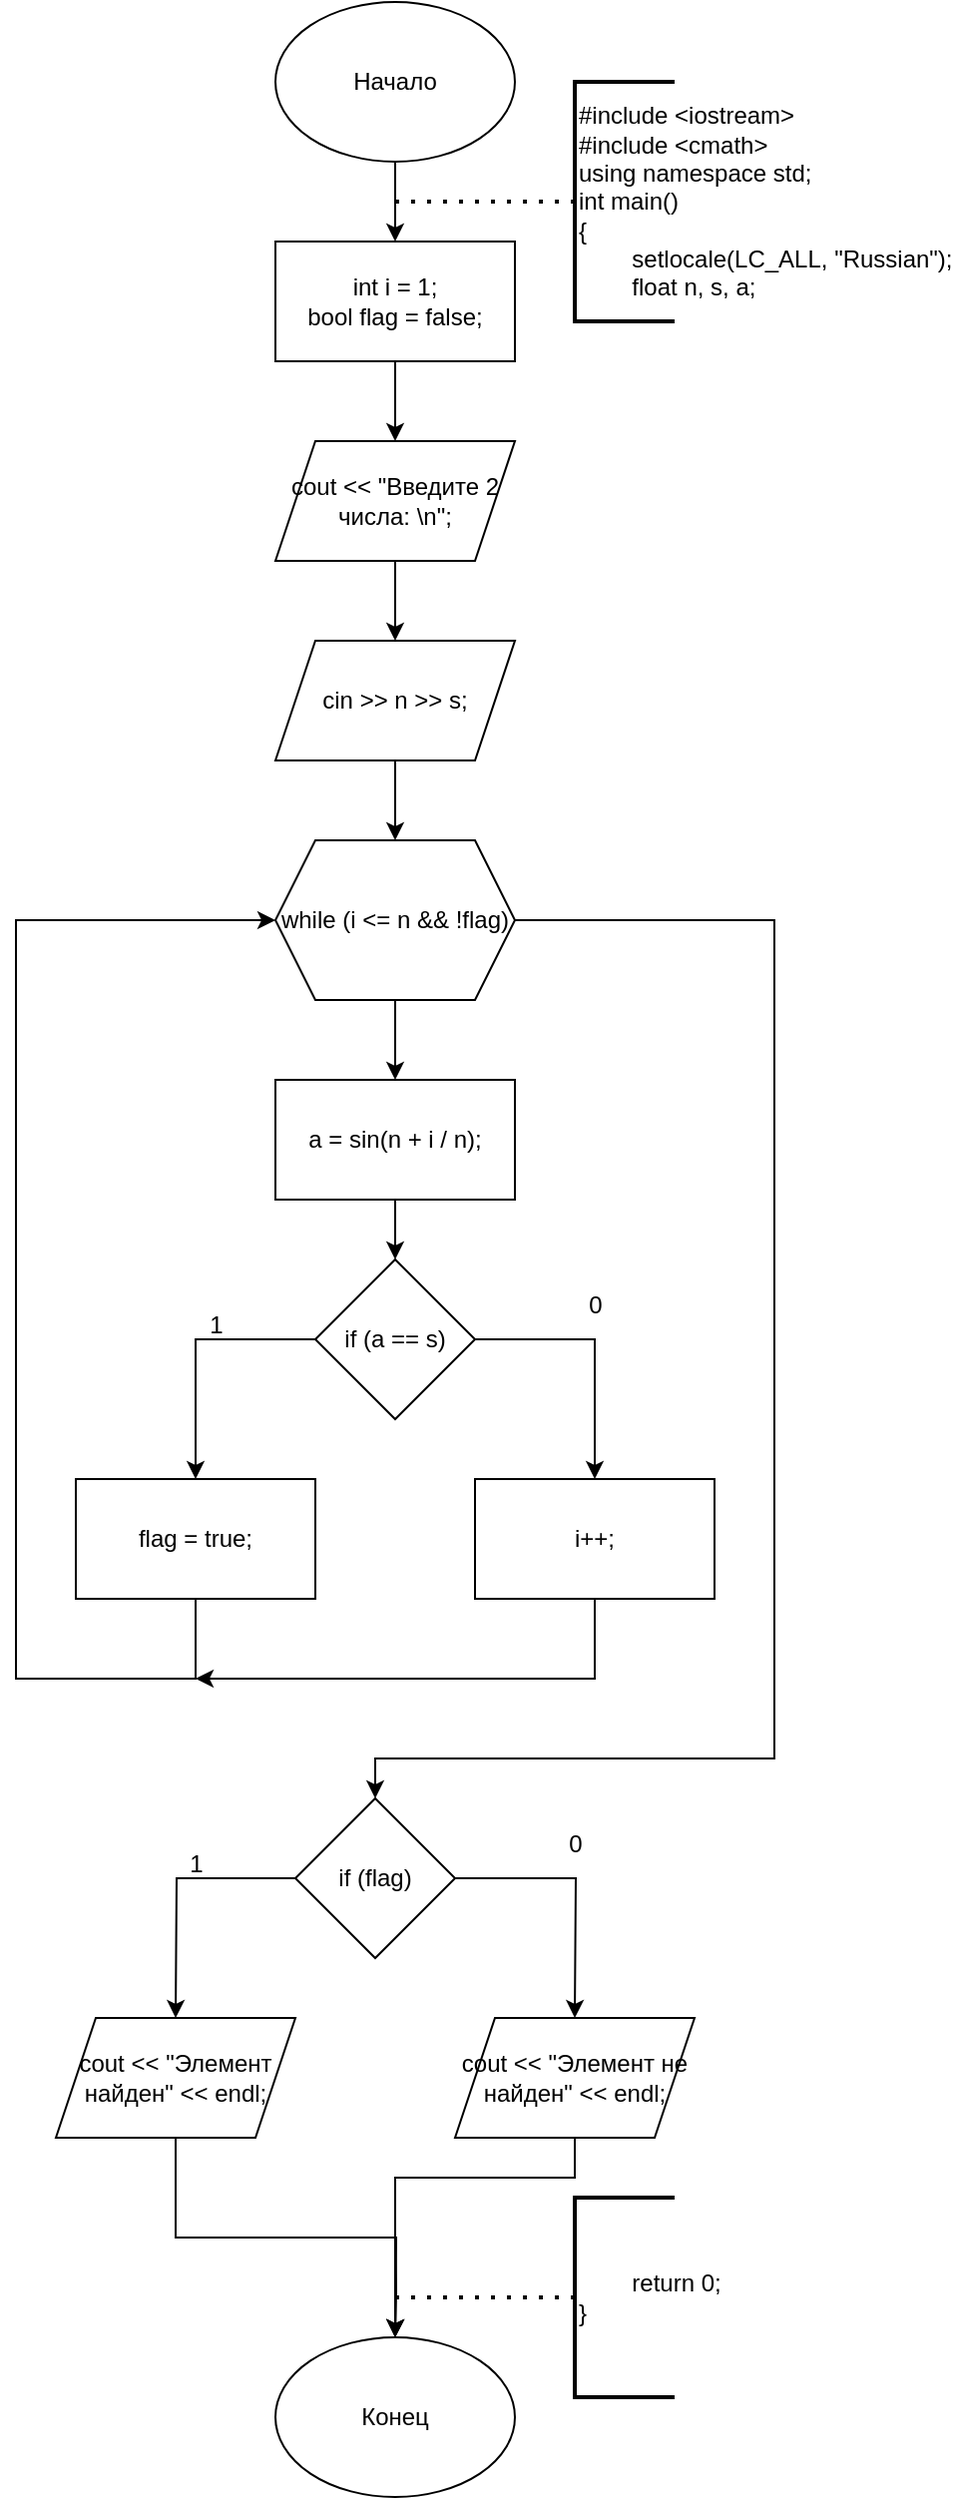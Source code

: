 <mxfile version="24.7.17">
  <diagram name="Страница — 1" id="CPp_jiu-BLnzEKdEbY_K">
    <mxGraphModel dx="472" dy="835" grid="1" gridSize="10" guides="1" tooltips="1" connect="1" arrows="1" fold="1" page="1" pageScale="1" pageWidth="827" pageHeight="1169" math="0" shadow="0">
      <root>
        <mxCell id="0" />
        <mxCell id="1" parent="0" />
        <mxCell id="LefdrT6UlM4HtIoz6M8Q-3" style="edgeStyle=orthogonalEdgeStyle;rounded=0;orthogonalLoop=1;jettySize=auto;html=1;exitX=0.5;exitY=1;exitDx=0;exitDy=0;entryX=0.5;entryY=0;entryDx=0;entryDy=0;" edge="1" parent="1" source="LefdrT6UlM4HtIoz6M8Q-1">
          <mxGeometry relative="1" as="geometry">
            <mxPoint x="240" y="150" as="targetPoint" />
          </mxGeometry>
        </mxCell>
        <mxCell id="LefdrT6UlM4HtIoz6M8Q-1" value="Начало" style="ellipse;whiteSpace=wrap;html=1;" vertex="1" parent="1">
          <mxGeometry x="180" y="30" width="120" height="80" as="geometry" />
        </mxCell>
        <mxCell id="LefdrT6UlM4HtIoz6M8Q-4" value="" style="endArrow=none;dashed=1;html=1;dashPattern=1 3;strokeWidth=2;rounded=0;" edge="1" parent="1">
          <mxGeometry width="50" height="50" relative="1" as="geometry">
            <mxPoint x="330" y="130" as="sourcePoint" />
            <mxPoint x="240" y="130" as="targetPoint" />
          </mxGeometry>
        </mxCell>
        <mxCell id="LefdrT6UlM4HtIoz6M8Q-5" value="&lt;div&gt;#include &amp;lt;iostream&amp;gt;&lt;/div&gt;&lt;div&gt;#include &amp;lt;cmath&amp;gt;&lt;/div&gt;&lt;div&gt;using namespace std;&lt;/div&gt;&lt;div&gt;int main()&lt;/div&gt;&lt;div&gt;{&lt;/div&gt;&lt;div&gt;&lt;span style=&quot;white-space-collapse: collapse;&quot;&gt;&lt;span style=&quot;white-space-collapse: preserve;&quot;&gt;&#x9;&lt;/span&gt;setlocale(LC_ALL, &quot;Russian&quot;);&lt;/span&gt;&lt;/div&gt;&lt;div&gt;&lt;span style=&quot;white-space-collapse: collapse;&quot;&gt;&lt;span style=&quot;white-space-collapse: preserve;&quot;&gt;&#x9;&lt;/span&gt;float n, s, a;&lt;/span&gt;&lt;/div&gt;" style="strokeWidth=2;html=1;shape=mxgraph.flowchart.annotation_1;align=left;pointerEvents=1;" vertex="1" parent="1">
          <mxGeometry x="330" y="70" width="50" height="120" as="geometry" />
        </mxCell>
        <mxCell id="LefdrT6UlM4HtIoz6M8Q-20" style="edgeStyle=orthogonalEdgeStyle;rounded=0;orthogonalLoop=1;jettySize=auto;html=1;exitX=0.5;exitY=1;exitDx=0;exitDy=0;entryX=0;entryY=0.5;entryDx=0;entryDy=0;" edge="1" parent="1" source="LefdrT6UlM4HtIoz6M8Q-14">
          <mxGeometry relative="1" as="geometry">
            <mxPoint x="180" y="490" as="targetPoint" />
            <Array as="points">
              <mxPoint x="140" y="780" />
              <mxPoint x="40" y="780" />
              <mxPoint x="40" y="490" />
            </Array>
          </mxGeometry>
        </mxCell>
        <mxCell id="LefdrT6UlM4HtIoz6M8Q-26" style="edgeStyle=orthogonalEdgeStyle;rounded=0;orthogonalLoop=1;jettySize=auto;html=1;exitX=0.5;exitY=1;exitDx=0;exitDy=0;entryX=0.5;entryY=0;entryDx=0;entryDy=0;" edge="1" parent="1" target="LefdrT6UlM4HtIoz6M8Q-25">
          <mxGeometry relative="1" as="geometry">
            <mxPoint x="240" y="1150" as="sourcePoint" />
          </mxGeometry>
        </mxCell>
        <mxCell id="LefdrT6UlM4HtIoz6M8Q-25" value="Конец" style="ellipse;whiteSpace=wrap;html=1;" vertex="1" parent="1">
          <mxGeometry x="180" y="1200" width="120" height="80" as="geometry" />
        </mxCell>
        <mxCell id="LefdrT6UlM4HtIoz6M8Q-27" value="" style="endArrow=none;dashed=1;html=1;dashPattern=1 3;strokeWidth=2;rounded=0;" edge="1" parent="1">
          <mxGeometry width="50" height="50" relative="1" as="geometry">
            <mxPoint x="330" y="1180" as="sourcePoint" />
            <mxPoint x="240" y="1180" as="targetPoint" />
          </mxGeometry>
        </mxCell>
        <mxCell id="LefdrT6UlM4HtIoz6M8Q-28" value="&lt;div&gt;&lt;span style=&quot;white-space-collapse: collapse;&quot;&gt;&lt;span style=&quot;white-space-collapse: preserve;&quot;&gt;&#x9;&lt;/span&gt;return 0;&lt;/span&gt;&lt;/div&gt;&lt;div&gt;}&lt;/div&gt;" style="strokeWidth=2;html=1;shape=mxgraph.flowchart.annotation_1;align=left;pointerEvents=1;" vertex="1" parent="1">
          <mxGeometry x="330" y="1130" width="50" height="100" as="geometry" />
        </mxCell>
        <mxCell id="LefdrT6UlM4HtIoz6M8Q-47" style="edgeStyle=orthogonalEdgeStyle;rounded=0;orthogonalLoop=1;jettySize=auto;html=1;exitX=0.5;exitY=1;exitDx=0;exitDy=0;" edge="1" parent="1" source="LefdrT6UlM4HtIoz6M8Q-45" target="LefdrT6UlM4HtIoz6M8Q-46">
          <mxGeometry relative="1" as="geometry" />
        </mxCell>
        <mxCell id="LefdrT6UlM4HtIoz6M8Q-45" value="&lt;div&gt;&lt;span style=&quot;white-space: normal;&quot;&gt;int i = 1;&lt;/span&gt;&lt;/div&gt;&lt;div&gt;&lt;span style=&quot;white-space: normal;&quot;&gt;bool flag = false;&lt;/span&gt;&lt;/div&gt;" style="rounded=0;whiteSpace=wrap;html=1;" vertex="1" parent="1">
          <mxGeometry x="180" y="150" width="120" height="60" as="geometry" />
        </mxCell>
        <mxCell id="LefdrT6UlM4HtIoz6M8Q-49" style="edgeStyle=orthogonalEdgeStyle;rounded=0;orthogonalLoop=1;jettySize=auto;html=1;exitX=0.5;exitY=1;exitDx=0;exitDy=0;entryX=0.5;entryY=0;entryDx=0;entryDy=0;" edge="1" parent="1" source="LefdrT6UlM4HtIoz6M8Q-46" target="LefdrT6UlM4HtIoz6M8Q-48">
          <mxGeometry relative="1" as="geometry" />
        </mxCell>
        <mxCell id="LefdrT6UlM4HtIoz6M8Q-46" value="cout &amp;lt;&amp;lt; &quot;Введите 2 числа: \n&quot;;" style="shape=parallelogram;perimeter=parallelogramPerimeter;whiteSpace=wrap;html=1;fixedSize=1;" vertex="1" parent="1">
          <mxGeometry x="180" y="250" width="120" height="60" as="geometry" />
        </mxCell>
        <mxCell id="LefdrT6UlM4HtIoz6M8Q-53" style="edgeStyle=orthogonalEdgeStyle;rounded=0;orthogonalLoop=1;jettySize=auto;html=1;exitX=0.5;exitY=1;exitDx=0;exitDy=0;entryX=0.5;entryY=0;entryDx=0;entryDy=0;" edge="1" parent="1" source="LefdrT6UlM4HtIoz6M8Q-48">
          <mxGeometry relative="1" as="geometry">
            <mxPoint x="240" y="450" as="targetPoint" />
          </mxGeometry>
        </mxCell>
        <mxCell id="LefdrT6UlM4HtIoz6M8Q-48" value="cin &amp;gt;&amp;gt; n &amp;gt;&amp;gt; s;" style="shape=parallelogram;perimeter=parallelogramPerimeter;whiteSpace=wrap;html=1;fixedSize=1;" vertex="1" parent="1">
          <mxGeometry x="180" y="350" width="120" height="60" as="geometry" />
        </mxCell>
        <mxCell id="LefdrT6UlM4HtIoz6M8Q-67" style="edgeStyle=orthogonalEdgeStyle;rounded=0;orthogonalLoop=1;jettySize=auto;html=1;exitX=0.5;exitY=1;exitDx=0;exitDy=0;entryX=0;entryY=0.5;entryDx=0;entryDy=0;" edge="1" parent="1" source="LefdrT6UlM4HtIoz6M8Q-61">
          <mxGeometry relative="1" as="geometry">
            <mxPoint x="180" y="490" as="targetPoint" />
            <Array as="points">
              <mxPoint x="140" y="770" />
              <mxPoint x="60" y="770" />
              <mxPoint x="60" y="490" />
            </Array>
          </mxGeometry>
        </mxCell>
        <mxCell id="LefdrT6UlM4HtIoz6M8Q-80" style="edgeStyle=orthogonalEdgeStyle;rounded=0;orthogonalLoop=1;jettySize=auto;html=1;exitX=0.5;exitY=1;exitDx=0;exitDy=0;entryX=0.5;entryY=0;entryDx=0;entryDy=0;" edge="1" parent="1" source="LefdrT6UlM4HtIoz6M8Q-70" target="LefdrT6UlM4HtIoz6M8Q-71">
          <mxGeometry relative="1" as="geometry" />
        </mxCell>
        <mxCell id="LefdrT6UlM4HtIoz6M8Q-97" style="edgeStyle=orthogonalEdgeStyle;rounded=0;orthogonalLoop=1;jettySize=auto;html=1;exitX=1;exitY=0.5;exitDx=0;exitDy=0;entryX=0.5;entryY=0;entryDx=0;entryDy=0;" edge="1" parent="1" source="LefdrT6UlM4HtIoz6M8Q-70" target="LefdrT6UlM4HtIoz6M8Q-92">
          <mxGeometry relative="1" as="geometry">
            <Array as="points">
              <mxPoint x="430" y="490" />
              <mxPoint x="430" y="910" />
              <mxPoint x="230" y="910" />
            </Array>
          </mxGeometry>
        </mxCell>
        <mxCell id="LefdrT6UlM4HtIoz6M8Q-70" value="while (i &amp;lt;= n &amp;amp;&amp;amp; !flag)" style="shape=hexagon;perimeter=hexagonPerimeter2;whiteSpace=wrap;html=1;fixedSize=1;" vertex="1" parent="1">
          <mxGeometry x="180" y="450" width="120" height="80" as="geometry" />
        </mxCell>
        <mxCell id="LefdrT6UlM4HtIoz6M8Q-79" style="edgeStyle=orthogonalEdgeStyle;rounded=0;orthogonalLoop=1;jettySize=auto;html=1;exitX=0.5;exitY=1;exitDx=0;exitDy=0;entryX=0.5;entryY=0;entryDx=0;entryDy=0;" edge="1" parent="1" source="LefdrT6UlM4HtIoz6M8Q-71" target="LefdrT6UlM4HtIoz6M8Q-72">
          <mxGeometry relative="1" as="geometry" />
        </mxCell>
        <mxCell id="LefdrT6UlM4HtIoz6M8Q-71" value="a = sin(n + i / n);" style="rounded=0;whiteSpace=wrap;html=1;" vertex="1" parent="1">
          <mxGeometry x="180" y="570" width="120" height="60" as="geometry" />
        </mxCell>
        <mxCell id="LefdrT6UlM4HtIoz6M8Q-75" style="edgeStyle=orthogonalEdgeStyle;rounded=0;orthogonalLoop=1;jettySize=auto;html=1;exitX=0;exitY=0.5;exitDx=0;exitDy=0;entryX=0.5;entryY=0;entryDx=0;entryDy=0;" edge="1" parent="1" source="LefdrT6UlM4HtIoz6M8Q-72" target="LefdrT6UlM4HtIoz6M8Q-73">
          <mxGeometry relative="1" as="geometry" />
        </mxCell>
        <mxCell id="LefdrT6UlM4HtIoz6M8Q-77" style="edgeStyle=orthogonalEdgeStyle;rounded=0;orthogonalLoop=1;jettySize=auto;html=1;exitX=1;exitY=0.5;exitDx=0;exitDy=0;entryX=0.5;entryY=0;entryDx=0;entryDy=0;" edge="1" parent="1" source="LefdrT6UlM4HtIoz6M8Q-72" target="LefdrT6UlM4HtIoz6M8Q-74">
          <mxGeometry relative="1" as="geometry" />
        </mxCell>
        <mxCell id="LefdrT6UlM4HtIoz6M8Q-72" value="if (a == s)" style="rhombus;whiteSpace=wrap;html=1;" vertex="1" parent="1">
          <mxGeometry x="200" y="660" width="80" height="80" as="geometry" />
        </mxCell>
        <mxCell id="LefdrT6UlM4HtIoz6M8Q-81" style="edgeStyle=orthogonalEdgeStyle;rounded=0;orthogonalLoop=1;jettySize=auto;html=1;exitX=0.5;exitY=1;exitDx=0;exitDy=0;entryX=0;entryY=0.5;entryDx=0;entryDy=0;" edge="1" parent="1" source="LefdrT6UlM4HtIoz6M8Q-73" target="LefdrT6UlM4HtIoz6M8Q-70">
          <mxGeometry relative="1" as="geometry">
            <Array as="points">
              <mxPoint x="140" y="870" />
              <mxPoint x="50" y="870" />
              <mxPoint x="50" y="490" />
            </Array>
          </mxGeometry>
        </mxCell>
        <mxCell id="LefdrT6UlM4HtIoz6M8Q-73" value="flag = true;" style="rounded=0;whiteSpace=wrap;html=1;" vertex="1" parent="1">
          <mxGeometry x="80" y="770" width="120" height="60" as="geometry" />
        </mxCell>
        <mxCell id="LefdrT6UlM4HtIoz6M8Q-82" style="edgeStyle=orthogonalEdgeStyle;rounded=0;orthogonalLoop=1;jettySize=auto;html=1;exitX=0.5;exitY=1;exitDx=0;exitDy=0;" edge="1" parent="1" source="LefdrT6UlM4HtIoz6M8Q-74">
          <mxGeometry relative="1" as="geometry">
            <mxPoint x="140" y="870" as="targetPoint" />
            <Array as="points">
              <mxPoint x="340" y="870" />
            </Array>
          </mxGeometry>
        </mxCell>
        <mxCell id="LefdrT6UlM4HtIoz6M8Q-74" value="i++;" style="rounded=0;whiteSpace=wrap;html=1;" vertex="1" parent="1">
          <mxGeometry x="280" y="770" width="120" height="60" as="geometry" />
        </mxCell>
        <mxCell id="LefdrT6UlM4HtIoz6M8Q-76" value="1" style="text;html=1;align=center;verticalAlign=middle;resizable=0;points=[];autosize=1;strokeColor=none;fillColor=none;" vertex="1" parent="1">
          <mxGeometry x="135" y="678" width="30" height="30" as="geometry" />
        </mxCell>
        <mxCell id="LefdrT6UlM4HtIoz6M8Q-78" value="0" style="text;html=1;align=center;verticalAlign=middle;resizable=0;points=[];autosize=1;strokeColor=none;fillColor=none;" vertex="1" parent="1">
          <mxGeometry x="325" y="668" width="30" height="30" as="geometry" />
        </mxCell>
        <mxCell id="LefdrT6UlM4HtIoz6M8Q-90" style="edgeStyle=orthogonalEdgeStyle;rounded=0;orthogonalLoop=1;jettySize=auto;html=1;exitX=0;exitY=0.5;exitDx=0;exitDy=0;entryX=0.5;entryY=0;entryDx=0;entryDy=0;" edge="1" parent="1" source="LefdrT6UlM4HtIoz6M8Q-92">
          <mxGeometry relative="1" as="geometry">
            <mxPoint x="130" y="1040" as="targetPoint" />
          </mxGeometry>
        </mxCell>
        <mxCell id="LefdrT6UlM4HtIoz6M8Q-91" style="edgeStyle=orthogonalEdgeStyle;rounded=0;orthogonalLoop=1;jettySize=auto;html=1;exitX=1;exitY=0.5;exitDx=0;exitDy=0;entryX=0.5;entryY=0;entryDx=0;entryDy=0;" edge="1" parent="1" source="LefdrT6UlM4HtIoz6M8Q-92">
          <mxGeometry relative="1" as="geometry">
            <mxPoint x="330" y="1040" as="targetPoint" />
          </mxGeometry>
        </mxCell>
        <mxCell id="LefdrT6UlM4HtIoz6M8Q-92" value="if (flag)" style="rhombus;whiteSpace=wrap;html=1;" vertex="1" parent="1">
          <mxGeometry x="190" y="930" width="80" height="80" as="geometry" />
        </mxCell>
        <mxCell id="LefdrT6UlM4HtIoz6M8Q-95" value="1" style="text;html=1;align=center;verticalAlign=middle;resizable=0;points=[];autosize=1;strokeColor=none;fillColor=none;" vertex="1" parent="1">
          <mxGeometry x="125" y="948" width="30" height="30" as="geometry" />
        </mxCell>
        <mxCell id="LefdrT6UlM4HtIoz6M8Q-96" value="0" style="text;html=1;align=center;verticalAlign=middle;resizable=0;points=[];autosize=1;strokeColor=none;fillColor=none;" vertex="1" parent="1">
          <mxGeometry x="315" y="938" width="30" height="30" as="geometry" />
        </mxCell>
        <mxCell id="LefdrT6UlM4HtIoz6M8Q-101" style="edgeStyle=orthogonalEdgeStyle;rounded=0;orthogonalLoop=1;jettySize=auto;html=1;exitX=0.5;exitY=1;exitDx=0;exitDy=0;" edge="1" parent="1" source="LefdrT6UlM4HtIoz6M8Q-98">
          <mxGeometry relative="1" as="geometry">
            <mxPoint x="240" y="1200" as="targetPoint" />
          </mxGeometry>
        </mxCell>
        <mxCell id="LefdrT6UlM4HtIoz6M8Q-98" value="cout &amp;lt;&amp;lt; &quot;Элемент найден&quot; &amp;lt;&amp;lt; endl;" style="shape=parallelogram;perimeter=parallelogramPerimeter;whiteSpace=wrap;html=1;fixedSize=1;" vertex="1" parent="1">
          <mxGeometry x="70" y="1040" width="120" height="60" as="geometry" />
        </mxCell>
        <mxCell id="LefdrT6UlM4HtIoz6M8Q-100" style="edgeStyle=orthogonalEdgeStyle;rounded=0;orthogonalLoop=1;jettySize=auto;html=1;exitX=0.5;exitY=1;exitDx=0;exitDy=0;" edge="1" parent="1" source="LefdrT6UlM4HtIoz6M8Q-99">
          <mxGeometry relative="1" as="geometry">
            <mxPoint x="240" y="1200" as="targetPoint" />
            <Array as="points">
              <mxPoint x="330" y="1120" />
              <mxPoint x="240" y="1120" />
            </Array>
          </mxGeometry>
        </mxCell>
        <mxCell id="LefdrT6UlM4HtIoz6M8Q-99" value="cout &amp;lt;&amp;lt; &quot;Элемент не найден&quot; &amp;lt;&amp;lt; endl;" style="shape=parallelogram;perimeter=parallelogramPerimeter;whiteSpace=wrap;html=1;fixedSize=1;" vertex="1" parent="1">
          <mxGeometry x="270" y="1040" width="120" height="60" as="geometry" />
        </mxCell>
      </root>
    </mxGraphModel>
  </diagram>
</mxfile>
